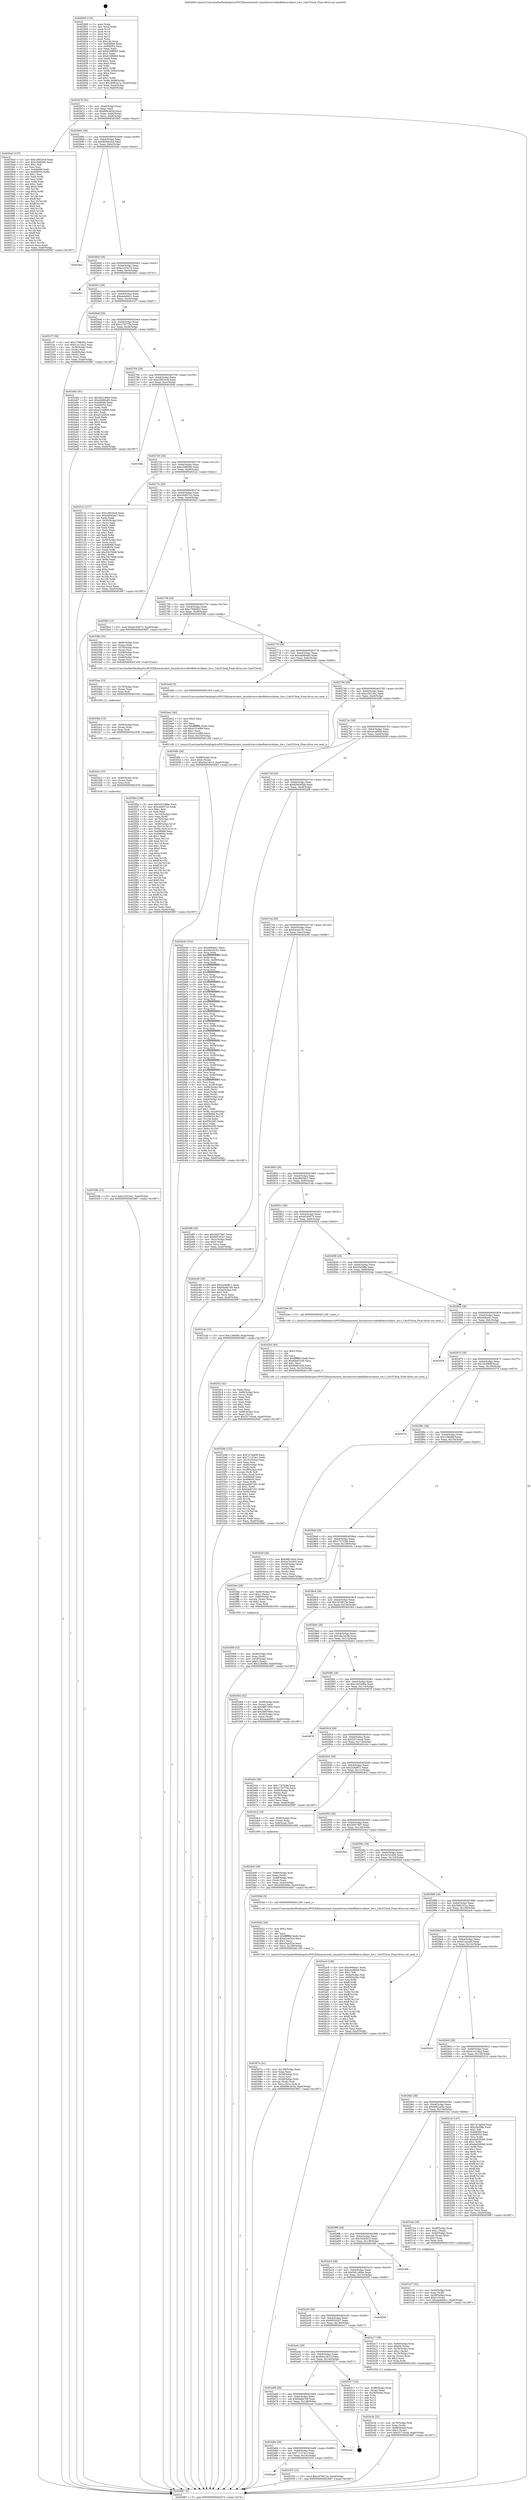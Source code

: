 digraph "0x402600" {
  label = "0x402600 (/mnt/c/Users/mathe/Desktop/tcc/POCII/binaries/extr_linuxdriversvideofbdevnvidianv_hw.c_CalcVClock_Final-ollvm.out::main(0))"
  labelloc = "t"
  node[shape=record]

  Entry [label="",width=0.3,height=0.3,shape=circle,fillcolor=black,style=filled]
  "0x402674" [label="{
     0x402674 [32]\l
     | [instrs]\l
     &nbsp;&nbsp;0x402674 \<+6\>: mov -0xa0(%rbp),%eax\l
     &nbsp;&nbsp;0x40267a \<+2\>: mov %eax,%ecx\l
     &nbsp;&nbsp;0x40267c \<+6\>: sub $0x896c403a,%ecx\l
     &nbsp;&nbsp;0x402682 \<+6\>: mov %eax,-0xb4(%rbp)\l
     &nbsp;&nbsp;0x402688 \<+6\>: mov %ecx,-0xb8(%rbp)\l
     &nbsp;&nbsp;0x40268e \<+6\>: je 00000000004030a3 \<main+0xaa3\>\l
  }"]
  "0x4030a3" [label="{
     0x4030a3 [137]\l
     | [instrs]\l
     &nbsp;&nbsp;0x4030a3 \<+5\>: mov $0xc28534c9,%eax\l
     &nbsp;&nbsp;0x4030a8 \<+5\>: mov $0xc2bf62b6,%ecx\l
     &nbsp;&nbsp;0x4030ad \<+2\>: mov $0x1,%dl\l
     &nbsp;&nbsp;0x4030af \<+2\>: xor %esi,%esi\l
     &nbsp;&nbsp;0x4030b1 \<+7\>: mov 0x406068,%edi\l
     &nbsp;&nbsp;0x4030b8 \<+8\>: mov 0x406054,%r8d\l
     &nbsp;&nbsp;0x4030c0 \<+3\>: sub $0x1,%esi\l
     &nbsp;&nbsp;0x4030c3 \<+3\>: mov %edi,%r9d\l
     &nbsp;&nbsp;0x4030c6 \<+3\>: add %esi,%r9d\l
     &nbsp;&nbsp;0x4030c9 \<+4\>: imul %r9d,%edi\l
     &nbsp;&nbsp;0x4030cd \<+3\>: and $0x1,%edi\l
     &nbsp;&nbsp;0x4030d0 \<+3\>: cmp $0x0,%edi\l
     &nbsp;&nbsp;0x4030d3 \<+4\>: sete %r10b\l
     &nbsp;&nbsp;0x4030d7 \<+4\>: cmp $0xa,%r8d\l
     &nbsp;&nbsp;0x4030db \<+4\>: setl %r11b\l
     &nbsp;&nbsp;0x4030df \<+3\>: mov %r10b,%bl\l
     &nbsp;&nbsp;0x4030e2 \<+3\>: xor $0xff,%bl\l
     &nbsp;&nbsp;0x4030e5 \<+3\>: mov %r11b,%r14b\l
     &nbsp;&nbsp;0x4030e8 \<+4\>: xor $0xff,%r14b\l
     &nbsp;&nbsp;0x4030ec \<+3\>: xor $0x0,%dl\l
     &nbsp;&nbsp;0x4030ef \<+3\>: mov %bl,%r15b\l
     &nbsp;&nbsp;0x4030f2 \<+4\>: and $0x0,%r15b\l
     &nbsp;&nbsp;0x4030f6 \<+3\>: and %dl,%r10b\l
     &nbsp;&nbsp;0x4030f9 \<+3\>: mov %r14b,%r12b\l
     &nbsp;&nbsp;0x4030fc \<+4\>: and $0x0,%r12b\l
     &nbsp;&nbsp;0x403100 \<+3\>: and %dl,%r11b\l
     &nbsp;&nbsp;0x403103 \<+3\>: or %r10b,%r15b\l
     &nbsp;&nbsp;0x403106 \<+3\>: or %r11b,%r12b\l
     &nbsp;&nbsp;0x403109 \<+3\>: xor %r12b,%r15b\l
     &nbsp;&nbsp;0x40310c \<+3\>: or %r14b,%bl\l
     &nbsp;&nbsp;0x40310f \<+3\>: xor $0xff,%bl\l
     &nbsp;&nbsp;0x403112 \<+3\>: or $0x0,%dl\l
     &nbsp;&nbsp;0x403115 \<+2\>: and %dl,%bl\l
     &nbsp;&nbsp;0x403117 \<+3\>: or %bl,%r15b\l
     &nbsp;&nbsp;0x40311a \<+4\>: test $0x1,%r15b\l
     &nbsp;&nbsp;0x40311e \<+3\>: cmovne %ecx,%eax\l
     &nbsp;&nbsp;0x403121 \<+6\>: mov %eax,-0xa0(%rbp)\l
     &nbsp;&nbsp;0x403127 \<+5\>: jmp 0000000000403687 \<main+0x1087\>\l
  }"]
  "0x402694" [label="{
     0x402694 [28]\l
     | [instrs]\l
     &nbsp;&nbsp;0x402694 \<+5\>: jmp 0000000000402699 \<main+0x99\>\l
     &nbsp;&nbsp;0x402699 \<+6\>: mov -0xb4(%rbp),%eax\l
     &nbsp;&nbsp;0x40269f \<+5\>: sub $0x8b00e444,%eax\l
     &nbsp;&nbsp;0x4026a4 \<+6\>: mov %eax,-0xbc(%rbp)\l
     &nbsp;&nbsp;0x4026aa \<+6\>: je 00000000004034ec \<main+0xeec\>\l
  }"]
  Exit [label="",width=0.3,height=0.3,shape=circle,fillcolor=black,style=filled,peripheries=2]
  "0x4034ec" [label="{
     0x4034ec\l
  }", style=dashed]
  "0x4026b0" [label="{
     0x4026b0 [28]\l
     | [instrs]\l
     &nbsp;&nbsp;0x4026b0 \<+5\>: jmp 00000000004026b5 \<main+0xb5\>\l
     &nbsp;&nbsp;0x4026b5 \<+6\>: mov -0xb4(%rbp),%eax\l
     &nbsp;&nbsp;0x4026bb \<+5\>: sub $0xa1e33e74,%eax\l
     &nbsp;&nbsp;0x4026c0 \<+6\>: mov %eax,-0xc0(%rbp)\l
     &nbsp;&nbsp;0x4026c6 \<+6\>: je 0000000000402d41 \<main+0x741\>\l
  }"]
  "0x4033db" [label="{
     0x4033db [15]\l
     | [instrs]\l
     &nbsp;&nbsp;0x4033db \<+10\>: movl $0xcc3014e2,-0xa0(%rbp)\l
     &nbsp;&nbsp;0x4033e5 \<+5\>: jmp 0000000000403687 \<main+0x1087\>\l
  }"]
  "0x402d41" [label="{
     0x402d41\l
  }", style=dashed]
  "0x4026cc" [label="{
     0x4026cc [28]\l
     | [instrs]\l
     &nbsp;&nbsp;0x4026cc \<+5\>: jmp 00000000004026d1 \<main+0xd1\>\l
     &nbsp;&nbsp;0x4026d1 \<+6\>: mov -0xb4(%rbp),%eax\l
     &nbsp;&nbsp;0x4026d7 \<+5\>: sub $0xaa4e6dc1,%eax\l
     &nbsp;&nbsp;0x4026dc \<+6\>: mov %eax,-0xc4(%rbp)\l
     &nbsp;&nbsp;0x4026e2 \<+6\>: je 00000000004031f7 \<main+0xbf7\>\l
  }"]
  "0x4033cc" [label="{
     0x4033cc [15]\l
     | [instrs]\l
     &nbsp;&nbsp;0x4033cc \<+4\>: mov -0x40(%rbp),%rax\l
     &nbsp;&nbsp;0x4033d0 \<+3\>: mov (%rax),%rax\l
     &nbsp;&nbsp;0x4033d3 \<+3\>: mov %rax,%rdi\l
     &nbsp;&nbsp;0x4033d6 \<+5\>: call 0000000000401030 \<free@plt\>\l
     | [calls]\l
     &nbsp;&nbsp;0x401030 \{1\} (unknown)\l
  }"]
  "0x4031f7" [label="{
     0x4031f7 [36]\l
     | [instrs]\l
     &nbsp;&nbsp;0x4031f7 \<+5\>: mov $0xc758b5b2,%eax\l
     &nbsp;&nbsp;0x4031fc \<+5\>: mov $0x41e124a2,%ecx\l
     &nbsp;&nbsp;0x403201 \<+4\>: mov -0x38(%rbp),%rdx\l
     &nbsp;&nbsp;0x403205 \<+2\>: mov (%rdx),%esi\l
     &nbsp;&nbsp;0x403207 \<+4\>: mov -0x48(%rbp),%rdx\l
     &nbsp;&nbsp;0x40320b \<+2\>: cmp (%rdx),%esi\l
     &nbsp;&nbsp;0x40320d \<+3\>: cmovl %ecx,%eax\l
     &nbsp;&nbsp;0x403210 \<+6\>: mov %eax,-0xa0(%rbp)\l
     &nbsp;&nbsp;0x403216 \<+5\>: jmp 0000000000403687 \<main+0x1087\>\l
  }"]
  "0x4026e8" [label="{
     0x4026e8 [28]\l
     | [instrs]\l
     &nbsp;&nbsp;0x4026e8 \<+5\>: jmp 00000000004026ed \<main+0xed\>\l
     &nbsp;&nbsp;0x4026ed \<+6\>: mov -0xb4(%rbp),%eax\l
     &nbsp;&nbsp;0x4026f3 \<+5\>: sub $0xc17b770e,%eax\l
     &nbsp;&nbsp;0x4026f8 \<+6\>: mov %eax,-0xc8(%rbp)\l
     &nbsp;&nbsp;0x4026fe \<+6\>: je 0000000000402e82 \<main+0x882\>\l
  }"]
  "0x4033bd" [label="{
     0x4033bd [15]\l
     | [instrs]\l
     &nbsp;&nbsp;0x4033bd \<+4\>: mov -0x58(%rbp),%rax\l
     &nbsp;&nbsp;0x4033c1 \<+3\>: mov (%rax),%rax\l
     &nbsp;&nbsp;0x4033c4 \<+3\>: mov %rax,%rdi\l
     &nbsp;&nbsp;0x4033c7 \<+5\>: call 0000000000401030 \<free@plt\>\l
     | [calls]\l
     &nbsp;&nbsp;0x401030 \{1\} (unknown)\l
  }"]
  "0x402e82" [label="{
     0x402e82 [91]\l
     | [instrs]\l
     &nbsp;&nbsp;0x402e82 \<+5\>: mov $0x5d21d6be,%eax\l
     &nbsp;&nbsp;0x402e87 \<+5\>: mov $0xcbb80a85,%ecx\l
     &nbsp;&nbsp;0x402e8c \<+7\>: mov 0x406068,%edx\l
     &nbsp;&nbsp;0x402e93 \<+7\>: mov 0x406054,%esi\l
     &nbsp;&nbsp;0x402e9a \<+2\>: mov %edx,%edi\l
     &nbsp;&nbsp;0x402e9c \<+6\>: add $0xa51e58c6,%edi\l
     &nbsp;&nbsp;0x402ea2 \<+3\>: sub $0x1,%edi\l
     &nbsp;&nbsp;0x402ea5 \<+6\>: sub $0xa51e58c6,%edi\l
     &nbsp;&nbsp;0x402eab \<+3\>: imul %edi,%edx\l
     &nbsp;&nbsp;0x402eae \<+3\>: and $0x1,%edx\l
     &nbsp;&nbsp;0x402eb1 \<+3\>: cmp $0x0,%edx\l
     &nbsp;&nbsp;0x402eb4 \<+4\>: sete %r8b\l
     &nbsp;&nbsp;0x402eb8 \<+3\>: cmp $0xa,%esi\l
     &nbsp;&nbsp;0x402ebb \<+4\>: setl %r9b\l
     &nbsp;&nbsp;0x402ebf \<+3\>: mov %r8b,%r10b\l
     &nbsp;&nbsp;0x402ec2 \<+3\>: and %r9b,%r10b\l
     &nbsp;&nbsp;0x402ec5 \<+3\>: xor %r9b,%r8b\l
     &nbsp;&nbsp;0x402ec8 \<+3\>: or %r8b,%r10b\l
     &nbsp;&nbsp;0x402ecb \<+4\>: test $0x1,%r10b\l
     &nbsp;&nbsp;0x402ecf \<+3\>: cmovne %ecx,%eax\l
     &nbsp;&nbsp;0x402ed2 \<+6\>: mov %eax,-0xa0(%rbp)\l
     &nbsp;&nbsp;0x402ed8 \<+5\>: jmp 0000000000403687 \<main+0x1087\>\l
  }"]
  "0x402704" [label="{
     0x402704 [28]\l
     | [instrs]\l
     &nbsp;&nbsp;0x402704 \<+5\>: jmp 0000000000402709 \<main+0x109\>\l
     &nbsp;&nbsp;0x402709 \<+6\>: mov -0xb4(%rbp),%eax\l
     &nbsp;&nbsp;0x40270f \<+5\>: sub $0xc28534c9,%eax\l
     &nbsp;&nbsp;0x402714 \<+6\>: mov %eax,-0xcc(%rbp)\l
     &nbsp;&nbsp;0x40271a \<+6\>: je 00000000004035eb \<main+0xfeb\>\l
  }"]
  "0x4033ae" [label="{
     0x4033ae [15]\l
     | [instrs]\l
     &nbsp;&nbsp;0x4033ae \<+4\>: mov -0x70(%rbp),%rax\l
     &nbsp;&nbsp;0x4033b2 \<+3\>: mov (%rax),%rax\l
     &nbsp;&nbsp;0x4033b5 \<+3\>: mov %rax,%rdi\l
     &nbsp;&nbsp;0x4033b8 \<+5\>: call 0000000000401030 \<free@plt\>\l
     | [calls]\l
     &nbsp;&nbsp;0x401030 \{1\} (unknown)\l
  }"]
  "0x4035eb" [label="{
     0x4035eb\l
  }", style=dashed]
  "0x402720" [label="{
     0x402720 [28]\l
     | [instrs]\l
     &nbsp;&nbsp;0x402720 \<+5\>: jmp 0000000000402725 \<main+0x125\>\l
     &nbsp;&nbsp;0x402725 \<+6\>: mov -0xb4(%rbp),%eax\l
     &nbsp;&nbsp;0x40272b \<+5\>: sub $0xc2bf62b6,%eax\l
     &nbsp;&nbsp;0x402730 \<+6\>: mov %eax,-0xd0(%rbp)\l
     &nbsp;&nbsp;0x402736 \<+6\>: je 000000000040312c \<main+0xb2c\>\l
  }"]
  "0x402aa0" [label="{
     0x402aa0\l
  }", style=dashed]
  "0x40312c" [label="{
     0x40312c [127]\l
     | [instrs]\l
     &nbsp;&nbsp;0x40312c \<+5\>: mov $0xc28534c9,%eax\l
     &nbsp;&nbsp;0x403131 \<+5\>: mov $0xed943de7,%ecx\l
     &nbsp;&nbsp;0x403136 \<+2\>: xor %edx,%edx\l
     &nbsp;&nbsp;0x403138 \<+4\>: mov -0x50(%rbp),%rsi\l
     &nbsp;&nbsp;0x40313c \<+2\>: mov (%rsi),%edi\l
     &nbsp;&nbsp;0x40313e \<+3\>: mov %edx,%r8d\l
     &nbsp;&nbsp;0x403141 \<+3\>: sub %edi,%r8d\l
     &nbsp;&nbsp;0x403144 \<+2\>: mov %edx,%edi\l
     &nbsp;&nbsp;0x403146 \<+3\>: sub $0x1,%edi\l
     &nbsp;&nbsp;0x403149 \<+3\>: add %edi,%r8d\l
     &nbsp;&nbsp;0x40314c \<+3\>: sub %r8d,%edx\l
     &nbsp;&nbsp;0x40314f \<+4\>: mov -0x50(%rbp),%rsi\l
     &nbsp;&nbsp;0x403153 \<+2\>: mov %edx,(%rsi)\l
     &nbsp;&nbsp;0x403155 \<+7\>: mov 0x406068,%edx\l
     &nbsp;&nbsp;0x40315c \<+7\>: mov 0x406054,%edi\l
     &nbsp;&nbsp;0x403163 \<+3\>: mov %edx,%r8d\l
     &nbsp;&nbsp;0x403166 \<+7\>: add $0x33b70fd8,%r8d\l
     &nbsp;&nbsp;0x40316d \<+4\>: sub $0x1,%r8d\l
     &nbsp;&nbsp;0x403171 \<+7\>: sub $0x33b70fd8,%r8d\l
     &nbsp;&nbsp;0x403178 \<+4\>: imul %r8d,%edx\l
     &nbsp;&nbsp;0x40317c \<+3\>: and $0x1,%edx\l
     &nbsp;&nbsp;0x40317f \<+3\>: cmp $0x0,%edx\l
     &nbsp;&nbsp;0x403182 \<+4\>: sete %r9b\l
     &nbsp;&nbsp;0x403186 \<+3\>: cmp $0xa,%edi\l
     &nbsp;&nbsp;0x403189 \<+4\>: setl %r10b\l
     &nbsp;&nbsp;0x40318d \<+3\>: mov %r9b,%r11b\l
     &nbsp;&nbsp;0x403190 \<+3\>: and %r10b,%r11b\l
     &nbsp;&nbsp;0x403193 \<+3\>: xor %r10b,%r9b\l
     &nbsp;&nbsp;0x403196 \<+3\>: or %r9b,%r11b\l
     &nbsp;&nbsp;0x403199 \<+4\>: test $0x1,%r11b\l
     &nbsp;&nbsp;0x40319d \<+3\>: cmovne %ecx,%eax\l
     &nbsp;&nbsp;0x4031a0 \<+6\>: mov %eax,-0xa0(%rbp)\l
     &nbsp;&nbsp;0x4031a6 \<+5\>: jmp 0000000000403687 \<main+0x1087\>\l
  }"]
  "0x40273c" [label="{
     0x40273c [28]\l
     | [instrs]\l
     &nbsp;&nbsp;0x40273c \<+5\>: jmp 0000000000402741 \<main+0x141\>\l
     &nbsp;&nbsp;0x402741 \<+6\>: mov -0xb4(%rbp),%eax\l
     &nbsp;&nbsp;0x402747 \<+5\>: sub $0xc4e957e3,%eax\l
     &nbsp;&nbsp;0x40274c \<+6\>: mov %eax,-0xd4(%rbp)\l
     &nbsp;&nbsp;0x402752 \<+6\>: je 0000000000402fb3 \<main+0x9b3\>\l
  }"]
  "0x403355" [label="{
     0x403355 [15]\l
     | [instrs]\l
     &nbsp;&nbsp;0x403355 \<+10\>: movl $0x1876013a,-0xa0(%rbp)\l
     &nbsp;&nbsp;0x40335f \<+5\>: jmp 0000000000403687 \<main+0x1087\>\l
  }"]
  "0x402fb3" [label="{
     0x402fb3 [15]\l
     | [instrs]\l
     &nbsp;&nbsp;0x402fb3 \<+10\>: movl $0xef184073,-0xa0(%rbp)\l
     &nbsp;&nbsp;0x402fbd \<+5\>: jmp 0000000000403687 \<main+0x1087\>\l
  }"]
  "0x402758" [label="{
     0x402758 [28]\l
     | [instrs]\l
     &nbsp;&nbsp;0x402758 \<+5\>: jmp 000000000040275d \<main+0x15d\>\l
     &nbsp;&nbsp;0x40275d \<+6\>: mov -0xb4(%rbp),%eax\l
     &nbsp;&nbsp;0x402763 \<+5\>: sub $0xc758b5b2,%eax\l
     &nbsp;&nbsp;0x402768 \<+6\>: mov %eax,-0xd8(%rbp)\l
     &nbsp;&nbsp;0x40276e \<+6\>: je 000000000040338e \<main+0xd8e\>\l
  }"]
  "0x402a84" [label="{
     0x402a84 [28]\l
     | [instrs]\l
     &nbsp;&nbsp;0x402a84 \<+5\>: jmp 0000000000402a89 \<main+0x489\>\l
     &nbsp;&nbsp;0x402a89 \<+6\>: mov -0xb4(%rbp),%eax\l
     &nbsp;&nbsp;0x402a8f \<+5\>: sub $0x711374cc,%eax\l
     &nbsp;&nbsp;0x402a94 \<+6\>: mov %eax,-0x14c(%rbp)\l
     &nbsp;&nbsp;0x402a9a \<+6\>: je 0000000000403355 \<main+0xd55\>\l
  }"]
  "0x40338e" [label="{
     0x40338e [32]\l
     | [instrs]\l
     &nbsp;&nbsp;0x40338e \<+4\>: mov -0x80(%rbp),%rax\l
     &nbsp;&nbsp;0x403392 \<+2\>: mov (%rax),%edi\l
     &nbsp;&nbsp;0x403394 \<+4\>: mov -0x70(%rbp),%rax\l
     &nbsp;&nbsp;0x403398 \<+3\>: mov (%rax),%rsi\l
     &nbsp;&nbsp;0x40339b \<+4\>: mov -0x58(%rbp),%rax\l
     &nbsp;&nbsp;0x40339f \<+3\>: mov (%rax),%rdx\l
     &nbsp;&nbsp;0x4033a2 \<+4\>: mov -0x40(%rbp),%rax\l
     &nbsp;&nbsp;0x4033a6 \<+3\>: mov (%rax),%rcx\l
     &nbsp;&nbsp;0x4033a9 \<+5\>: call 0000000000401430 \<CalcVClock\>\l
     | [calls]\l
     &nbsp;&nbsp;0x401430 \{1\} (/mnt/c/Users/mathe/Desktop/tcc/POCII/binaries/extr_linuxdriversvideofbdevnvidianv_hw.c_CalcVClock_Final-ollvm.out::CalcVClock)\l
  }"]
  "0x402774" [label="{
     0x402774 [28]\l
     | [instrs]\l
     &nbsp;&nbsp;0x402774 \<+5\>: jmp 0000000000402779 \<main+0x179\>\l
     &nbsp;&nbsp;0x402779 \<+6\>: mov -0xb4(%rbp),%eax\l
     &nbsp;&nbsp;0x40277f \<+5\>: sub $0xcbb80a85,%eax\l
     &nbsp;&nbsp;0x402784 \<+6\>: mov %eax,-0xdc(%rbp)\l
     &nbsp;&nbsp;0x40278a \<+6\>: je 0000000000402edd \<main+0x8dd\>\l
  }"]
  "0x402cae" [label="{
     0x402cae\l
  }", style=dashed]
  "0x402edd" [label="{
     0x402edd [5]\l
     | [instrs]\l
     &nbsp;&nbsp;0x402edd \<+5\>: call 0000000000401160 \<next_i\>\l
     | [calls]\l
     &nbsp;&nbsp;0x401160 \{1\} (/mnt/c/Users/mathe/Desktop/tcc/POCII/binaries/extr_linuxdriversvideofbdevnvidianv_hw.c_CalcVClock_Final-ollvm.out::next_i)\l
  }"]
  "0x402790" [label="{
     0x402790 [28]\l
     | [instrs]\l
     &nbsp;&nbsp;0x402790 \<+5\>: jmp 0000000000402795 \<main+0x195\>\l
     &nbsp;&nbsp;0x402795 \<+6\>: mov -0xb4(%rbp),%eax\l
     &nbsp;&nbsp;0x40279b \<+5\>: sub $0xcc3014e2,%eax\l
     &nbsp;&nbsp;0x4027a0 \<+6\>: mov %eax,-0xe0(%rbp)\l
     &nbsp;&nbsp;0x4027a6 \<+6\>: je 00000000004034fb \<main+0xefb\>\l
  }"]
  "0x402a68" [label="{
     0x402a68 [28]\l
     | [instrs]\l
     &nbsp;&nbsp;0x402a68 \<+5\>: jmp 0000000000402a6d \<main+0x46d\>\l
     &nbsp;&nbsp;0x402a6d \<+6\>: mov -0xb4(%rbp),%eax\l
     &nbsp;&nbsp;0x402a73 \<+5\>: sub $0x64a8a7e9,%eax\l
     &nbsp;&nbsp;0x402a78 \<+6\>: mov %eax,-0x148(%rbp)\l
     &nbsp;&nbsp;0x402a7e \<+6\>: je 0000000000402cae \<main+0x6ae\>\l
  }"]
  "0x4034fb" [label="{
     0x4034fb [28]\l
     | [instrs]\l
     &nbsp;&nbsp;0x4034fb \<+7\>: mov -0x98(%rbp),%rax\l
     &nbsp;&nbsp;0x403502 \<+6\>: movl $0x0,(%rax)\l
     &nbsp;&nbsp;0x403508 \<+10\>: movl $0x64a1ab13,-0xa0(%rbp)\l
     &nbsp;&nbsp;0x403512 \<+5\>: jmp 0000000000403687 \<main+0x1087\>\l
  }"]
  "0x4027ac" [label="{
     0x4027ac [28]\l
     | [instrs]\l
     &nbsp;&nbsp;0x4027ac \<+5\>: jmp 00000000004027b1 \<main+0x1b1\>\l
     &nbsp;&nbsp;0x4027b1 \<+6\>: mov -0xb4(%rbp),%eax\l
     &nbsp;&nbsp;0x4027b7 \<+5\>: sub $0xcecef50d,%eax\l
     &nbsp;&nbsp;0x4027bc \<+6\>: mov %eax,-0xe4(%rbp)\l
     &nbsp;&nbsp;0x4027c2 \<+6\>: je 0000000000402b30 \<main+0x530\>\l
  }"]
  "0x403517" [label="{
     0x403517 [24]\l
     | [instrs]\l
     &nbsp;&nbsp;0x403517 \<+7\>: mov -0x98(%rbp),%rax\l
     &nbsp;&nbsp;0x40351e \<+2\>: mov (%rax),%eax\l
     &nbsp;&nbsp;0x403520 \<+4\>: lea -0x28(%rbp),%rsp\l
     &nbsp;&nbsp;0x403524 \<+1\>: pop %rbx\l
     &nbsp;&nbsp;0x403525 \<+2\>: pop %r12\l
     &nbsp;&nbsp;0x403527 \<+2\>: pop %r13\l
     &nbsp;&nbsp;0x403529 \<+2\>: pop %r14\l
     &nbsp;&nbsp;0x40352b \<+2\>: pop %r15\l
     &nbsp;&nbsp;0x40352d \<+1\>: pop %rbp\l
     &nbsp;&nbsp;0x40352e \<+1\>: ret\l
  }"]
  "0x402b30" [label="{
     0x402b30 [352]\l
     | [instrs]\l
     &nbsp;&nbsp;0x402b30 \<+5\>: mov $0xe94be41,%eax\l
     &nbsp;&nbsp;0x402b35 \<+5\>: mov $0xd4ce0181,%ecx\l
     &nbsp;&nbsp;0x402b3a \<+3\>: mov %rsp,%rdx\l
     &nbsp;&nbsp;0x402b3d \<+4\>: add $0xfffffffffffffff0,%rdx\l
     &nbsp;&nbsp;0x402b41 \<+3\>: mov %rdx,%rsp\l
     &nbsp;&nbsp;0x402b44 \<+7\>: mov %rdx,-0x98(%rbp)\l
     &nbsp;&nbsp;0x402b4b \<+3\>: mov %rsp,%rdx\l
     &nbsp;&nbsp;0x402b4e \<+4\>: add $0xfffffffffffffff0,%rdx\l
     &nbsp;&nbsp;0x402b52 \<+3\>: mov %rdx,%rsp\l
     &nbsp;&nbsp;0x402b55 \<+3\>: mov %rsp,%rsi\l
     &nbsp;&nbsp;0x402b58 \<+4\>: add $0xfffffffffffffff0,%rsi\l
     &nbsp;&nbsp;0x402b5c \<+3\>: mov %rsi,%rsp\l
     &nbsp;&nbsp;0x402b5f \<+7\>: mov %rsi,-0x90(%rbp)\l
     &nbsp;&nbsp;0x402b66 \<+3\>: mov %rsp,%rsi\l
     &nbsp;&nbsp;0x402b69 \<+4\>: add $0xfffffffffffffff0,%rsi\l
     &nbsp;&nbsp;0x402b6d \<+3\>: mov %rsi,%rsp\l
     &nbsp;&nbsp;0x402b70 \<+7\>: mov %rsi,-0x88(%rbp)\l
     &nbsp;&nbsp;0x402b77 \<+3\>: mov %rsp,%rsi\l
     &nbsp;&nbsp;0x402b7a \<+4\>: add $0xfffffffffffffff0,%rsi\l
     &nbsp;&nbsp;0x402b7e \<+3\>: mov %rsi,%rsp\l
     &nbsp;&nbsp;0x402b81 \<+4\>: mov %rsi,-0x80(%rbp)\l
     &nbsp;&nbsp;0x402b85 \<+3\>: mov %rsp,%rsi\l
     &nbsp;&nbsp;0x402b88 \<+4\>: add $0xfffffffffffffff0,%rsi\l
     &nbsp;&nbsp;0x402b8c \<+3\>: mov %rsi,%rsp\l
     &nbsp;&nbsp;0x402b8f \<+4\>: mov %rsi,-0x78(%rbp)\l
     &nbsp;&nbsp;0x402b93 \<+3\>: mov %rsp,%rsi\l
     &nbsp;&nbsp;0x402b96 \<+4\>: add $0xfffffffffffffff0,%rsi\l
     &nbsp;&nbsp;0x402b9a \<+3\>: mov %rsi,%rsp\l
     &nbsp;&nbsp;0x402b9d \<+4\>: mov %rsi,-0x70(%rbp)\l
     &nbsp;&nbsp;0x402ba1 \<+3\>: mov %rsp,%rsi\l
     &nbsp;&nbsp;0x402ba4 \<+4\>: add $0xfffffffffffffff0,%rsi\l
     &nbsp;&nbsp;0x402ba8 \<+3\>: mov %rsi,%rsp\l
     &nbsp;&nbsp;0x402bab \<+4\>: mov %rsi,-0x68(%rbp)\l
     &nbsp;&nbsp;0x402baf \<+3\>: mov %rsp,%rsi\l
     &nbsp;&nbsp;0x402bb2 \<+4\>: add $0xfffffffffffffff0,%rsi\l
     &nbsp;&nbsp;0x402bb6 \<+3\>: mov %rsi,%rsp\l
     &nbsp;&nbsp;0x402bb9 \<+4\>: mov %rsi,-0x60(%rbp)\l
     &nbsp;&nbsp;0x402bbd \<+3\>: mov %rsp,%rsi\l
     &nbsp;&nbsp;0x402bc0 \<+4\>: add $0xfffffffffffffff0,%rsi\l
     &nbsp;&nbsp;0x402bc4 \<+3\>: mov %rsi,%rsp\l
     &nbsp;&nbsp;0x402bc7 \<+4\>: mov %rsi,-0x58(%rbp)\l
     &nbsp;&nbsp;0x402bcb \<+3\>: mov %rsp,%rsi\l
     &nbsp;&nbsp;0x402bce \<+4\>: add $0xfffffffffffffff0,%rsi\l
     &nbsp;&nbsp;0x402bd2 \<+3\>: mov %rsi,%rsp\l
     &nbsp;&nbsp;0x402bd5 \<+4\>: mov %rsi,-0x50(%rbp)\l
     &nbsp;&nbsp;0x402bd9 \<+3\>: mov %rsp,%rsi\l
     &nbsp;&nbsp;0x402bdc \<+4\>: add $0xfffffffffffffff0,%rsi\l
     &nbsp;&nbsp;0x402be0 \<+3\>: mov %rsi,%rsp\l
     &nbsp;&nbsp;0x402be3 \<+4\>: mov %rsi,-0x48(%rbp)\l
     &nbsp;&nbsp;0x402be7 \<+3\>: mov %rsp,%rsi\l
     &nbsp;&nbsp;0x402bea \<+4\>: add $0xfffffffffffffff0,%rsi\l
     &nbsp;&nbsp;0x402bee \<+3\>: mov %rsi,%rsp\l
     &nbsp;&nbsp;0x402bf1 \<+4\>: mov %rsi,-0x40(%rbp)\l
     &nbsp;&nbsp;0x402bf5 \<+3\>: mov %rsp,%rsi\l
     &nbsp;&nbsp;0x402bf8 \<+4\>: add $0xfffffffffffffff0,%rsi\l
     &nbsp;&nbsp;0x402bfc \<+3\>: mov %rsi,%rsp\l
     &nbsp;&nbsp;0x402bff \<+4\>: mov %rsi,-0x38(%rbp)\l
     &nbsp;&nbsp;0x402c03 \<+7\>: mov -0x98(%rbp),%rsi\l
     &nbsp;&nbsp;0x402c0a \<+6\>: movl $0x0,(%rsi)\l
     &nbsp;&nbsp;0x402c10 \<+6\>: mov -0xa4(%rbp),%edi\l
     &nbsp;&nbsp;0x402c16 \<+2\>: mov %edi,(%rdx)\l
     &nbsp;&nbsp;0x402c18 \<+7\>: mov -0x90(%rbp),%rsi\l
     &nbsp;&nbsp;0x402c1f \<+7\>: mov -0xb0(%rbp),%r8\l
     &nbsp;&nbsp;0x402c26 \<+3\>: mov %r8,(%rsi)\l
     &nbsp;&nbsp;0x402c29 \<+3\>: cmpl $0x2,(%rdx)\l
     &nbsp;&nbsp;0x402c2c \<+4\>: setne %r9b\l
     &nbsp;&nbsp;0x402c30 \<+4\>: and $0x1,%r9b\l
     &nbsp;&nbsp;0x402c34 \<+4\>: mov %r9b,-0x2d(%rbp)\l
     &nbsp;&nbsp;0x402c38 \<+8\>: mov 0x406068,%r10d\l
     &nbsp;&nbsp;0x402c40 \<+8\>: mov 0x406054,%r11d\l
     &nbsp;&nbsp;0x402c48 \<+3\>: mov %r10d,%ebx\l
     &nbsp;&nbsp;0x402c4b \<+6\>: add $0xf5fc20f2,%ebx\l
     &nbsp;&nbsp;0x402c51 \<+3\>: sub $0x1,%ebx\l
     &nbsp;&nbsp;0x402c54 \<+6\>: sub $0xf5fc20f2,%ebx\l
     &nbsp;&nbsp;0x402c5a \<+4\>: imul %ebx,%r10d\l
     &nbsp;&nbsp;0x402c5e \<+4\>: and $0x1,%r10d\l
     &nbsp;&nbsp;0x402c62 \<+4\>: cmp $0x0,%r10d\l
     &nbsp;&nbsp;0x402c66 \<+4\>: sete %r9b\l
     &nbsp;&nbsp;0x402c6a \<+4\>: cmp $0xa,%r11d\l
     &nbsp;&nbsp;0x402c6e \<+4\>: setl %r14b\l
     &nbsp;&nbsp;0x402c72 \<+3\>: mov %r9b,%r15b\l
     &nbsp;&nbsp;0x402c75 \<+3\>: and %r14b,%r15b\l
     &nbsp;&nbsp;0x402c78 \<+3\>: xor %r14b,%r9b\l
     &nbsp;&nbsp;0x402c7b \<+3\>: or %r9b,%r15b\l
     &nbsp;&nbsp;0x402c7e \<+4\>: test $0x1,%r15b\l
     &nbsp;&nbsp;0x402c82 \<+3\>: cmovne %ecx,%eax\l
     &nbsp;&nbsp;0x402c85 \<+6\>: mov %eax,-0xa0(%rbp)\l
     &nbsp;&nbsp;0x402c8b \<+5\>: jmp 0000000000403687 \<main+0x1087\>\l
  }"]
  "0x4027c8" [label="{
     0x4027c8 [28]\l
     | [instrs]\l
     &nbsp;&nbsp;0x4027c8 \<+5\>: jmp 00000000004027cd \<main+0x1cd\>\l
     &nbsp;&nbsp;0x4027cd \<+6\>: mov -0xb4(%rbp),%eax\l
     &nbsp;&nbsp;0x4027d3 \<+5\>: sub $0xd26040bb,%eax\l
     &nbsp;&nbsp;0x4027d8 \<+6\>: mov %eax,-0xe8(%rbp)\l
     &nbsp;&nbsp;0x4027de \<+6\>: je 0000000000402df9 \<main+0x7f9\>\l
  }"]
  "0x4032db" [label="{
     0x4032db [122]\l
     | [instrs]\l
     &nbsp;&nbsp;0x4032db \<+5\>: mov $0x7a7de83f,%ecx\l
     &nbsp;&nbsp;0x4032e0 \<+5\>: mov $0x711374cc,%edx\l
     &nbsp;&nbsp;0x4032e5 \<+6\>: mov -0x15c(%rbp),%esi\l
     &nbsp;&nbsp;0x4032eb \<+3\>: imul %eax,%esi\l
     &nbsp;&nbsp;0x4032ee \<+4\>: mov -0x40(%rbp),%rdi\l
     &nbsp;&nbsp;0x4032f2 \<+3\>: mov (%rdi),%rdi\l
     &nbsp;&nbsp;0x4032f5 \<+4\>: mov -0x38(%rbp),%r8\l
     &nbsp;&nbsp;0x4032f9 \<+3\>: movslq (%r8),%r8\l
     &nbsp;&nbsp;0x4032fc \<+4\>: mov %esi,(%rdi,%r8,4)\l
     &nbsp;&nbsp;0x403300 \<+7\>: mov 0x406068,%eax\l
     &nbsp;&nbsp;0x403307 \<+7\>: mov 0x406054,%esi\l
     &nbsp;&nbsp;0x40330e \<+3\>: mov %eax,%r9d\l
     &nbsp;&nbsp;0x403311 \<+7\>: add $0xe4d07c61,%r9d\l
     &nbsp;&nbsp;0x403318 \<+4\>: sub $0x1,%r9d\l
     &nbsp;&nbsp;0x40331c \<+7\>: sub $0xe4d07c61,%r9d\l
     &nbsp;&nbsp;0x403323 \<+4\>: imul %r9d,%eax\l
     &nbsp;&nbsp;0x403327 \<+3\>: and $0x1,%eax\l
     &nbsp;&nbsp;0x40332a \<+3\>: cmp $0x0,%eax\l
     &nbsp;&nbsp;0x40332d \<+4\>: sete %r10b\l
     &nbsp;&nbsp;0x403331 \<+3\>: cmp $0xa,%esi\l
     &nbsp;&nbsp;0x403334 \<+4\>: setl %r11b\l
     &nbsp;&nbsp;0x403338 \<+3\>: mov %r10b,%bl\l
     &nbsp;&nbsp;0x40333b \<+3\>: and %r11b,%bl\l
     &nbsp;&nbsp;0x40333e \<+3\>: xor %r11b,%r10b\l
     &nbsp;&nbsp;0x403341 \<+3\>: or %r10b,%bl\l
     &nbsp;&nbsp;0x403344 \<+3\>: test $0x1,%bl\l
     &nbsp;&nbsp;0x403347 \<+3\>: cmovne %edx,%ecx\l
     &nbsp;&nbsp;0x40334a \<+6\>: mov %ecx,-0xa0(%rbp)\l
     &nbsp;&nbsp;0x403350 \<+5\>: jmp 0000000000403687 \<main+0x1087\>\l
  }"]
  "0x402df9" [label="{
     0x402df9 [30]\l
     | [instrs]\l
     &nbsp;&nbsp;0x402df9 \<+5\>: mov $0x2bf279d7,%eax\l
     &nbsp;&nbsp;0x402dfe \<+5\>: mov $0x60f162b7,%ecx\l
     &nbsp;&nbsp;0x402e03 \<+3\>: mov -0x2c(%rbp),%edx\l
     &nbsp;&nbsp;0x402e06 \<+3\>: cmp $0x0,%edx\l
     &nbsp;&nbsp;0x402e09 \<+3\>: cmove %ecx,%eax\l
     &nbsp;&nbsp;0x402e0c \<+6\>: mov %eax,-0xa0(%rbp)\l
     &nbsp;&nbsp;0x402e12 \<+5\>: jmp 0000000000403687 \<main+0x1087\>\l
  }"]
  "0x4027e4" [label="{
     0x4027e4 [28]\l
     | [instrs]\l
     &nbsp;&nbsp;0x4027e4 \<+5\>: jmp 00000000004027e9 \<main+0x1e9\>\l
     &nbsp;&nbsp;0x4027e9 \<+6\>: mov -0xb4(%rbp),%eax\l
     &nbsp;&nbsp;0x4027ef \<+5\>: sub $0xd4ce0181,%eax\l
     &nbsp;&nbsp;0x4027f4 \<+6\>: mov %eax,-0xec(%rbp)\l
     &nbsp;&nbsp;0x4027fa \<+6\>: je 0000000000402c90 \<main+0x690\>\l
  }"]
  "0x4032b3" [label="{
     0x4032b3 [40]\l
     | [instrs]\l
     &nbsp;&nbsp;0x4032b3 \<+5\>: mov $0x2,%ecx\l
     &nbsp;&nbsp;0x4032b8 \<+1\>: cltd\l
     &nbsp;&nbsp;0x4032b9 \<+2\>: idiv %ecx\l
     &nbsp;&nbsp;0x4032bb \<+6\>: imul $0xfffffffe,%edx,%ecx\l
     &nbsp;&nbsp;0x4032c1 \<+6\>: sub $0x80e61e26,%ecx\l
     &nbsp;&nbsp;0x4032c7 \<+3\>: add $0x1,%ecx\l
     &nbsp;&nbsp;0x4032ca \<+6\>: add $0x80e61e26,%ecx\l
     &nbsp;&nbsp;0x4032d0 \<+6\>: mov %ecx,-0x15c(%rbp)\l
     &nbsp;&nbsp;0x4032d6 \<+5\>: call 0000000000401160 \<next_i\>\l
     | [calls]\l
     &nbsp;&nbsp;0x401160 \{1\} (/mnt/c/Users/mathe/Desktop/tcc/POCII/binaries/extr_linuxdriversvideofbdevnvidianv_hw.c_CalcVClock_Final-ollvm.out::next_i)\l
  }"]
  "0x402c90" [label="{
     0x402c90 [30]\l
     | [instrs]\l
     &nbsp;&nbsp;0x402c90 \<+5\>: mov $0x2a3b8f11,%eax\l
     &nbsp;&nbsp;0x402c95 \<+5\>: mov $0x64a8a7e9,%ecx\l
     &nbsp;&nbsp;0x402c9a \<+3\>: mov -0x2d(%rbp),%dl\l
     &nbsp;&nbsp;0x402c9d \<+3\>: test $0x1,%dl\l
     &nbsp;&nbsp;0x402ca0 \<+3\>: cmovne %ecx,%eax\l
     &nbsp;&nbsp;0x402ca3 \<+6\>: mov %eax,-0xa0(%rbp)\l
     &nbsp;&nbsp;0x402ca9 \<+5\>: jmp 0000000000403687 \<main+0x1087\>\l
  }"]
  "0x402800" [label="{
     0x402800 [28]\l
     | [instrs]\l
     &nbsp;&nbsp;0x402800 \<+5\>: jmp 0000000000402805 \<main+0x205\>\l
     &nbsp;&nbsp;0x402805 \<+6\>: mov -0xb4(%rbp),%eax\l
     &nbsp;&nbsp;0x40280b \<+5\>: sub $0xed943de7,%eax\l
     &nbsp;&nbsp;0x402810 \<+6\>: mov %eax,-0xf0(%rbp)\l
     &nbsp;&nbsp;0x402816 \<+6\>: je 00000000004031ab \<main+0xbab\>\l
  }"]
  "0x4031d7" [label="{
     0x4031d7 [32]\l
     | [instrs]\l
     &nbsp;&nbsp;0x4031d7 \<+4\>: mov -0x40(%rbp),%rdi\l
     &nbsp;&nbsp;0x4031db \<+3\>: mov %rax,(%rdi)\l
     &nbsp;&nbsp;0x4031de \<+4\>: mov -0x38(%rbp),%rax\l
     &nbsp;&nbsp;0x4031e2 \<+6\>: movl $0x0,(%rax)\l
     &nbsp;&nbsp;0x4031e8 \<+10\>: movl $0xaa4e6dc1,-0xa0(%rbp)\l
     &nbsp;&nbsp;0x4031f2 \<+5\>: jmp 0000000000403687 \<main+0x1087\>\l
  }"]
  "0x4031ab" [label="{
     0x4031ab [15]\l
     | [instrs]\l
     &nbsp;&nbsp;0x4031ab \<+10\>: movl $0x12feefbf,-0xa0(%rbp)\l
     &nbsp;&nbsp;0x4031b5 \<+5\>: jmp 0000000000403687 \<main+0x1087\>\l
  }"]
  "0x40281c" [label="{
     0x40281c [28]\l
     | [instrs]\l
     &nbsp;&nbsp;0x40281c \<+5\>: jmp 0000000000402821 \<main+0x221\>\l
     &nbsp;&nbsp;0x402821 \<+6\>: mov -0xb4(%rbp),%eax\l
     &nbsp;&nbsp;0x402827 \<+5\>: sub $0xef184073,%eax\l
     &nbsp;&nbsp;0x40282c \<+6\>: mov %eax,-0xf4(%rbp)\l
     &nbsp;&nbsp;0x402832 \<+6\>: je 0000000000402fc2 \<main+0x9c2\>\l
  }"]
  "0x40307a" [label="{
     0x40307a [41]\l
     | [instrs]\l
     &nbsp;&nbsp;0x40307a \<+6\>: mov -0x158(%rbp),%ecx\l
     &nbsp;&nbsp;0x403080 \<+3\>: imul %eax,%ecx\l
     &nbsp;&nbsp;0x403083 \<+4\>: mov -0x58(%rbp),%rsi\l
     &nbsp;&nbsp;0x403087 \<+3\>: mov (%rsi),%rsi\l
     &nbsp;&nbsp;0x40308a \<+4\>: mov -0x50(%rbp),%rdi\l
     &nbsp;&nbsp;0x40308e \<+3\>: movslq (%rdi),%rdi\l
     &nbsp;&nbsp;0x403091 \<+3\>: mov %ecx,(%rsi,%rdi,4)\l
     &nbsp;&nbsp;0x403094 \<+10\>: movl $0x896c403a,-0xa0(%rbp)\l
     &nbsp;&nbsp;0x40309e \<+5\>: jmp 0000000000403687 \<main+0x1087\>\l
  }"]
  "0x402fc2" [label="{
     0x402fc2 [42]\l
     | [instrs]\l
     &nbsp;&nbsp;0x402fc2 \<+2\>: xor %eax,%eax\l
     &nbsp;&nbsp;0x402fc4 \<+4\>: mov -0x68(%rbp),%rcx\l
     &nbsp;&nbsp;0x402fc8 \<+2\>: mov (%rcx),%edx\l
     &nbsp;&nbsp;0x402fca \<+2\>: mov %eax,%esi\l
     &nbsp;&nbsp;0x402fcc \<+2\>: sub %edx,%esi\l
     &nbsp;&nbsp;0x402fce \<+2\>: mov %eax,%edx\l
     &nbsp;&nbsp;0x402fd0 \<+3\>: sub $0x1,%edx\l
     &nbsp;&nbsp;0x402fd3 \<+2\>: add %edx,%esi\l
     &nbsp;&nbsp;0x402fd5 \<+2\>: sub %esi,%eax\l
     &nbsp;&nbsp;0x402fd7 \<+4\>: mov -0x68(%rbp),%rcx\l
     &nbsp;&nbsp;0x402fdb \<+2\>: mov %eax,(%rcx)\l
     &nbsp;&nbsp;0x402fdd \<+10\>: movl $0x25716ced,-0xa0(%rbp)\l
     &nbsp;&nbsp;0x402fe7 \<+5\>: jmp 0000000000403687 \<main+0x1087\>\l
  }"]
  "0x402838" [label="{
     0x402838 [28]\l
     | [instrs]\l
     &nbsp;&nbsp;0x402838 \<+5\>: jmp 000000000040283d \<main+0x23d\>\l
     &nbsp;&nbsp;0x40283d \<+6\>: mov -0xb4(%rbp),%eax\l
     &nbsp;&nbsp;0x402843 \<+5\>: sub $0x20a5f8b,%eax\l
     &nbsp;&nbsp;0x402848 \<+6\>: mov %eax,-0xf8(%rbp)\l
     &nbsp;&nbsp;0x40284e \<+6\>: je 00000000004032ae \<main+0xcae\>\l
  }"]
  "0x403052" [label="{
     0x403052 [40]\l
     | [instrs]\l
     &nbsp;&nbsp;0x403052 \<+5\>: mov $0x2,%ecx\l
     &nbsp;&nbsp;0x403057 \<+1\>: cltd\l
     &nbsp;&nbsp;0x403058 \<+2\>: idiv %ecx\l
     &nbsp;&nbsp;0x40305a \<+6\>: imul $0xfffffffe,%edx,%ecx\l
     &nbsp;&nbsp;0x403060 \<+6\>: add $0xa3cac52e,%ecx\l
     &nbsp;&nbsp;0x403066 \<+3\>: add $0x1,%ecx\l
     &nbsp;&nbsp;0x403069 \<+6\>: sub $0xa3cac52e,%ecx\l
     &nbsp;&nbsp;0x40306f \<+6\>: mov %ecx,-0x158(%rbp)\l
     &nbsp;&nbsp;0x403075 \<+5\>: call 0000000000401160 \<next_i\>\l
     | [calls]\l
     &nbsp;&nbsp;0x401160 \{1\} (/mnt/c/Users/mathe/Desktop/tcc/POCII/binaries/extr_linuxdriversvideofbdevnvidianv_hw.c_CalcVClock_Final-ollvm.out::next_i)\l
  }"]
  "0x4032ae" [label="{
     0x4032ae [5]\l
     | [instrs]\l
     &nbsp;&nbsp;0x4032ae \<+5\>: call 0000000000401160 \<next_i\>\l
     | [calls]\l
     &nbsp;&nbsp;0x401160 \{1\} (/mnt/c/Users/mathe/Desktop/tcc/POCII/binaries/extr_linuxdriversvideofbdevnvidianv_hw.c_CalcVClock_Final-ollvm.out::next_i)\l
  }"]
  "0x402854" [label="{
     0x402854 [28]\l
     | [instrs]\l
     &nbsp;&nbsp;0x402854 \<+5\>: jmp 0000000000402859 \<main+0x259\>\l
     &nbsp;&nbsp;0x402859 \<+6\>: mov -0xb4(%rbp),%eax\l
     &nbsp;&nbsp;0x40285f \<+5\>: sub $0xe94be41,%eax\l
     &nbsp;&nbsp;0x402864 \<+6\>: mov %eax,-0xfc(%rbp)\l
     &nbsp;&nbsp;0x40286a \<+6\>: je 000000000040352f \<main+0xf2f\>\l
  }"]
  "0x403009" [label="{
     0x403009 [32]\l
     | [instrs]\l
     &nbsp;&nbsp;0x403009 \<+4\>: mov -0x58(%rbp),%rdi\l
     &nbsp;&nbsp;0x40300d \<+3\>: mov %rax,(%rdi)\l
     &nbsp;&nbsp;0x403010 \<+4\>: mov -0x50(%rbp),%rax\l
     &nbsp;&nbsp;0x403014 \<+6\>: movl $0x0,(%rax)\l
     &nbsp;&nbsp;0x40301a \<+10\>: movl $0x12feefbf,-0xa0(%rbp)\l
     &nbsp;&nbsp;0x403024 \<+5\>: jmp 0000000000403687 \<main+0x1087\>\l
  }"]
  "0x40352f" [label="{
     0x40352f\l
  }", style=dashed]
  "0x402870" [label="{
     0x402870 [28]\l
     | [instrs]\l
     &nbsp;&nbsp;0x402870 \<+5\>: jmp 0000000000402875 \<main+0x275\>\l
     &nbsp;&nbsp;0x402875 \<+6\>: mov -0xb4(%rbp),%eax\l
     &nbsp;&nbsp;0x40287b \<+5\>: sub $0x10c08f4f,%eax\l
     &nbsp;&nbsp;0x402880 \<+6\>: mov %eax,-0x100(%rbp)\l
     &nbsp;&nbsp;0x402886 \<+6\>: je 0000000000403574 \<main+0xf74\>\l
  }"]
  "0x402f0a" [label="{
     0x402f0a [169]\l
     | [instrs]\l
     &nbsp;&nbsp;0x402f0a \<+5\>: mov $0x5d21d6be,%ecx\l
     &nbsp;&nbsp;0x402f0f \<+5\>: mov $0xc4e957e3,%edx\l
     &nbsp;&nbsp;0x402f14 \<+3\>: mov $0x1,%sil\l
     &nbsp;&nbsp;0x402f17 \<+2\>: xor %edi,%edi\l
     &nbsp;&nbsp;0x402f19 \<+7\>: mov -0x154(%rbp),%r8d\l
     &nbsp;&nbsp;0x402f20 \<+4\>: imul %eax,%r8d\l
     &nbsp;&nbsp;0x402f24 \<+4\>: mov -0x70(%rbp),%r9\l
     &nbsp;&nbsp;0x402f28 \<+3\>: mov (%r9),%r9\l
     &nbsp;&nbsp;0x402f2b \<+4\>: mov -0x68(%rbp),%r10\l
     &nbsp;&nbsp;0x402f2f \<+3\>: movslq (%r10),%r10\l
     &nbsp;&nbsp;0x402f32 \<+4\>: mov %r8d,(%r9,%r10,4)\l
     &nbsp;&nbsp;0x402f36 \<+7\>: mov 0x406068,%eax\l
     &nbsp;&nbsp;0x402f3d \<+8\>: mov 0x406054,%r8d\l
     &nbsp;&nbsp;0x402f45 \<+3\>: sub $0x1,%edi\l
     &nbsp;&nbsp;0x402f48 \<+3\>: mov %eax,%r11d\l
     &nbsp;&nbsp;0x402f4b \<+3\>: add %edi,%r11d\l
     &nbsp;&nbsp;0x402f4e \<+4\>: imul %r11d,%eax\l
     &nbsp;&nbsp;0x402f52 \<+3\>: and $0x1,%eax\l
     &nbsp;&nbsp;0x402f55 \<+3\>: cmp $0x0,%eax\l
     &nbsp;&nbsp;0x402f58 \<+3\>: sete %bl\l
     &nbsp;&nbsp;0x402f5b \<+4\>: cmp $0xa,%r8d\l
     &nbsp;&nbsp;0x402f5f \<+4\>: setl %r14b\l
     &nbsp;&nbsp;0x402f63 \<+3\>: mov %bl,%r15b\l
     &nbsp;&nbsp;0x402f66 \<+4\>: xor $0xff,%r15b\l
     &nbsp;&nbsp;0x402f6a \<+3\>: mov %r14b,%r12b\l
     &nbsp;&nbsp;0x402f6d \<+4\>: xor $0xff,%r12b\l
     &nbsp;&nbsp;0x402f71 \<+4\>: xor $0x0,%sil\l
     &nbsp;&nbsp;0x402f75 \<+3\>: mov %r15b,%r13b\l
     &nbsp;&nbsp;0x402f78 \<+4\>: and $0x0,%r13b\l
     &nbsp;&nbsp;0x402f7c \<+3\>: and %sil,%bl\l
     &nbsp;&nbsp;0x402f7f \<+3\>: mov %r12b,%al\l
     &nbsp;&nbsp;0x402f82 \<+2\>: and $0x0,%al\l
     &nbsp;&nbsp;0x402f84 \<+3\>: and %sil,%r14b\l
     &nbsp;&nbsp;0x402f87 \<+3\>: or %bl,%r13b\l
     &nbsp;&nbsp;0x402f8a \<+3\>: or %r14b,%al\l
     &nbsp;&nbsp;0x402f8d \<+3\>: xor %al,%r13b\l
     &nbsp;&nbsp;0x402f90 \<+3\>: or %r12b,%r15b\l
     &nbsp;&nbsp;0x402f93 \<+4\>: xor $0xff,%r15b\l
     &nbsp;&nbsp;0x402f97 \<+4\>: or $0x0,%sil\l
     &nbsp;&nbsp;0x402f9b \<+3\>: and %sil,%r15b\l
     &nbsp;&nbsp;0x402f9e \<+3\>: or %r15b,%r13b\l
     &nbsp;&nbsp;0x402fa1 \<+4\>: test $0x1,%r13b\l
     &nbsp;&nbsp;0x402fa5 \<+3\>: cmovne %edx,%ecx\l
     &nbsp;&nbsp;0x402fa8 \<+6\>: mov %ecx,-0xa0(%rbp)\l
     &nbsp;&nbsp;0x402fae \<+5\>: jmp 0000000000403687 \<main+0x1087\>\l
  }"]
  "0x403574" [label="{
     0x403574\l
  }", style=dashed]
  "0x40288c" [label="{
     0x40288c [28]\l
     | [instrs]\l
     &nbsp;&nbsp;0x40288c \<+5\>: jmp 0000000000402891 \<main+0x291\>\l
     &nbsp;&nbsp;0x402891 \<+6\>: mov -0xb4(%rbp),%eax\l
     &nbsp;&nbsp;0x402897 \<+5\>: sub $0x12feefbf,%eax\l
     &nbsp;&nbsp;0x40289c \<+6\>: mov %eax,-0x104(%rbp)\l
     &nbsp;&nbsp;0x4028a2 \<+6\>: je 0000000000403029 \<main+0xa29\>\l
  }"]
  "0x402ee2" [label="{
     0x402ee2 [40]\l
     | [instrs]\l
     &nbsp;&nbsp;0x402ee2 \<+5\>: mov $0x2,%ecx\l
     &nbsp;&nbsp;0x402ee7 \<+1\>: cltd\l
     &nbsp;&nbsp;0x402ee8 \<+2\>: idiv %ecx\l
     &nbsp;&nbsp;0x402eea \<+6\>: imul $0xfffffffe,%edx,%ecx\l
     &nbsp;&nbsp;0x402ef0 \<+6\>: sub $0x4131ef88,%ecx\l
     &nbsp;&nbsp;0x402ef6 \<+3\>: add $0x1,%ecx\l
     &nbsp;&nbsp;0x402ef9 \<+6\>: add $0x4131ef88,%ecx\l
     &nbsp;&nbsp;0x402eff \<+6\>: mov %ecx,-0x154(%rbp)\l
     &nbsp;&nbsp;0x402f05 \<+5\>: call 0000000000401160 \<next_i\>\l
     | [calls]\l
     &nbsp;&nbsp;0x401160 \{1\} (/mnt/c/Users/mathe/Desktop/tcc/POCII/binaries/extr_linuxdriversvideofbdevnvidianv_hw.c_CalcVClock_Final-ollvm.out::next_i)\l
  }"]
  "0x403029" [label="{
     0x403029 [36]\l
     | [instrs]\l
     &nbsp;&nbsp;0x403029 \<+5\>: mov $0x4881a04c,%eax\l
     &nbsp;&nbsp;0x40302e \<+5\>: mov $0x3a7e1d92,%ecx\l
     &nbsp;&nbsp;0x403033 \<+4\>: mov -0x50(%rbp),%rdx\l
     &nbsp;&nbsp;0x403037 \<+2\>: mov (%rdx),%esi\l
     &nbsp;&nbsp;0x403039 \<+4\>: mov -0x60(%rbp),%rdx\l
     &nbsp;&nbsp;0x40303d \<+2\>: cmp (%rdx),%esi\l
     &nbsp;&nbsp;0x40303f \<+3\>: cmovl %ecx,%eax\l
     &nbsp;&nbsp;0x403042 \<+6\>: mov %eax,-0xa0(%rbp)\l
     &nbsp;&nbsp;0x403048 \<+5\>: jmp 0000000000403687 \<main+0x1087\>\l
  }"]
  "0x4028a8" [label="{
     0x4028a8 [28]\l
     | [instrs]\l
     &nbsp;&nbsp;0x4028a8 \<+5\>: jmp 00000000004028ad \<main+0x2ad\>\l
     &nbsp;&nbsp;0x4028ad \<+6\>: mov -0xb4(%rbp),%eax\l
     &nbsp;&nbsp;0x4028b3 \<+5\>: sub $0x173723fe,%eax\l
     &nbsp;&nbsp;0x4028b8 \<+6\>: mov %eax,-0x108(%rbp)\l
     &nbsp;&nbsp;0x4028be \<+6\>: je 0000000000402fec \<main+0x9ec\>\l
  }"]
  "0x402e3e" [label="{
     0x402e3e [32]\l
     | [instrs]\l
     &nbsp;&nbsp;0x402e3e \<+4\>: mov -0x70(%rbp),%rdi\l
     &nbsp;&nbsp;0x402e42 \<+3\>: mov %rax,(%rdi)\l
     &nbsp;&nbsp;0x402e45 \<+4\>: mov -0x68(%rbp),%rax\l
     &nbsp;&nbsp;0x402e49 \<+6\>: movl $0x0,(%rax)\l
     &nbsp;&nbsp;0x402e4f \<+10\>: movl $0x25716ced,-0xa0(%rbp)\l
     &nbsp;&nbsp;0x402e59 \<+5\>: jmp 0000000000403687 \<main+0x1087\>\l
  }"]
  "0x402fec" [label="{
     0x402fec [29]\l
     | [instrs]\l
     &nbsp;&nbsp;0x402fec \<+4\>: mov -0x60(%rbp),%rax\l
     &nbsp;&nbsp;0x402ff0 \<+6\>: movl $0x1,(%rax)\l
     &nbsp;&nbsp;0x402ff6 \<+4\>: mov -0x60(%rbp),%rax\l
     &nbsp;&nbsp;0x402ffa \<+3\>: movslq (%rax),%rax\l
     &nbsp;&nbsp;0x402ffd \<+4\>: shl $0x2,%rax\l
     &nbsp;&nbsp;0x403001 \<+3\>: mov %rax,%rdi\l
     &nbsp;&nbsp;0x403004 \<+5\>: call 0000000000401050 \<malloc@plt\>\l
     | [calls]\l
     &nbsp;&nbsp;0x401050 \{1\} (unknown)\l
  }"]
  "0x4028c4" [label="{
     0x4028c4 [28]\l
     | [instrs]\l
     &nbsp;&nbsp;0x4028c4 \<+5\>: jmp 00000000004028c9 \<main+0x2c9\>\l
     &nbsp;&nbsp;0x4028c9 \<+6\>: mov -0xb4(%rbp),%eax\l
     &nbsp;&nbsp;0x4028cf \<+5\>: sub $0x1876013a,%eax\l
     &nbsp;&nbsp;0x4028d4 \<+6\>: mov %eax,-0x10c(%rbp)\l
     &nbsp;&nbsp;0x4028da \<+6\>: je 0000000000403364 \<main+0xd64\>\l
  }"]
  "0x402a4c" [label="{
     0x402a4c [28]\l
     | [instrs]\l
     &nbsp;&nbsp;0x402a4c \<+5\>: jmp 0000000000402a51 \<main+0x451\>\l
     &nbsp;&nbsp;0x402a51 \<+6\>: mov -0xb4(%rbp),%eax\l
     &nbsp;&nbsp;0x402a57 \<+5\>: sub $0x64a1ab13,%eax\l
     &nbsp;&nbsp;0x402a5c \<+6\>: mov %eax,-0x144(%rbp)\l
     &nbsp;&nbsp;0x402a62 \<+6\>: je 0000000000403517 \<main+0xf17\>\l
  }"]
  "0x403364" [label="{
     0x403364 [42]\l
     | [instrs]\l
     &nbsp;&nbsp;0x403364 \<+4\>: mov -0x38(%rbp),%rax\l
     &nbsp;&nbsp;0x403368 \<+2\>: mov (%rax),%ecx\l
     &nbsp;&nbsp;0x40336a \<+6\>: sub $0x3897560c,%ecx\l
     &nbsp;&nbsp;0x403370 \<+3\>: add $0x1,%ecx\l
     &nbsp;&nbsp;0x403373 \<+6\>: add $0x3897560c,%ecx\l
     &nbsp;&nbsp;0x403379 \<+4\>: mov -0x38(%rbp),%rax\l
     &nbsp;&nbsp;0x40337d \<+2\>: mov %ecx,(%rax)\l
     &nbsp;&nbsp;0x40337f \<+10\>: movl $0xaa4e6dc1,-0xa0(%rbp)\l
     &nbsp;&nbsp;0x403389 \<+5\>: jmp 0000000000403687 \<main+0x1087\>\l
  }"]
  "0x4028e0" [label="{
     0x4028e0 [28]\l
     | [instrs]\l
     &nbsp;&nbsp;0x4028e0 \<+5\>: jmp 00000000004028e5 \<main+0x2e5\>\l
     &nbsp;&nbsp;0x4028e5 \<+6\>: mov -0xb4(%rbp),%eax\l
     &nbsp;&nbsp;0x4028eb \<+5\>: sub $0x18a1e108,%eax\l
     &nbsp;&nbsp;0x4028f0 \<+6\>: mov %eax,-0x110(%rbp)\l
     &nbsp;&nbsp;0x4028f6 \<+6\>: je 0000000000402db3 \<main+0x7b3\>\l
  }"]
  "0x402e17" [label="{
     0x402e17 [39]\l
     | [instrs]\l
     &nbsp;&nbsp;0x402e17 \<+4\>: mov -0x80(%rbp),%rax\l
     &nbsp;&nbsp;0x402e1b \<+6\>: movl $0x64,(%rax)\l
     &nbsp;&nbsp;0x402e21 \<+4\>: mov -0x78(%rbp),%rax\l
     &nbsp;&nbsp;0x402e25 \<+6\>: movl $0x1,(%rax)\l
     &nbsp;&nbsp;0x402e2b \<+4\>: mov -0x78(%rbp),%rax\l
     &nbsp;&nbsp;0x402e2f \<+3\>: movslq (%rax),%rax\l
     &nbsp;&nbsp;0x402e32 \<+4\>: shl $0x2,%rax\l
     &nbsp;&nbsp;0x402e36 \<+3\>: mov %rax,%rdi\l
     &nbsp;&nbsp;0x402e39 \<+5\>: call 0000000000401050 \<malloc@plt\>\l
     | [calls]\l
     &nbsp;&nbsp;0x401050 \{1\} (unknown)\l
  }"]
  "0x402db3" [label="{
     0x402db3\l
  }", style=dashed]
  "0x4028fc" [label="{
     0x4028fc [28]\l
     | [instrs]\l
     &nbsp;&nbsp;0x4028fc \<+5\>: jmp 0000000000402901 \<main+0x301\>\l
     &nbsp;&nbsp;0x402901 \<+6\>: mov -0xb4(%rbp),%eax\l
     &nbsp;&nbsp;0x402907 \<+5\>: sub $0x23454d5e,%eax\l
     &nbsp;&nbsp;0x40290c \<+6\>: mov %eax,-0x114(%rbp)\l
     &nbsp;&nbsp;0x402912 \<+6\>: je 0000000000403678 \<main+0x1078\>\l
  }"]
  "0x402a30" [label="{
     0x402a30 [28]\l
     | [instrs]\l
     &nbsp;&nbsp;0x402a30 \<+5\>: jmp 0000000000402a35 \<main+0x435\>\l
     &nbsp;&nbsp;0x402a35 \<+6\>: mov -0xb4(%rbp),%eax\l
     &nbsp;&nbsp;0x402a3b \<+5\>: sub $0x60f162b7,%eax\l
     &nbsp;&nbsp;0x402a40 \<+6\>: mov %eax,-0x140(%rbp)\l
     &nbsp;&nbsp;0x402a46 \<+6\>: je 0000000000402e17 \<main+0x817\>\l
  }"]
  "0x403678" [label="{
     0x403678\l
  }", style=dashed]
  "0x402918" [label="{
     0x402918 [28]\l
     | [instrs]\l
     &nbsp;&nbsp;0x402918 \<+5\>: jmp 000000000040291d \<main+0x31d\>\l
     &nbsp;&nbsp;0x40291d \<+6\>: mov -0xb4(%rbp),%eax\l
     &nbsp;&nbsp;0x402923 \<+5\>: sub $0x25716ced,%eax\l
     &nbsp;&nbsp;0x402928 \<+6\>: mov %eax,-0x118(%rbp)\l
     &nbsp;&nbsp;0x40292e \<+6\>: je 0000000000402e5e \<main+0x85e\>\l
  }"]
  "0x403595" [label="{
     0x403595\l
  }", style=dashed]
  "0x402e5e" [label="{
     0x402e5e [36]\l
     | [instrs]\l
     &nbsp;&nbsp;0x402e5e \<+5\>: mov $0x173723fe,%eax\l
     &nbsp;&nbsp;0x402e63 \<+5\>: mov $0xc17b770e,%ecx\l
     &nbsp;&nbsp;0x402e68 \<+4\>: mov -0x68(%rbp),%rdx\l
     &nbsp;&nbsp;0x402e6c \<+2\>: mov (%rdx),%esi\l
     &nbsp;&nbsp;0x402e6e \<+4\>: mov -0x78(%rbp),%rdx\l
     &nbsp;&nbsp;0x402e72 \<+2\>: cmp (%rdx),%esi\l
     &nbsp;&nbsp;0x402e74 \<+3\>: cmovl %ecx,%eax\l
     &nbsp;&nbsp;0x402e77 \<+6\>: mov %eax,-0xa0(%rbp)\l
     &nbsp;&nbsp;0x402e7d \<+5\>: jmp 0000000000403687 \<main+0x1087\>\l
  }"]
  "0x402934" [label="{
     0x402934 [28]\l
     | [instrs]\l
     &nbsp;&nbsp;0x402934 \<+5\>: jmp 0000000000402939 \<main+0x339\>\l
     &nbsp;&nbsp;0x402939 \<+6\>: mov -0xb4(%rbp),%eax\l
     &nbsp;&nbsp;0x40293f \<+5\>: sub $0x2a3b8f11,%eax\l
     &nbsp;&nbsp;0x402944 \<+6\>: mov %eax,-0x11c(%rbp)\l
     &nbsp;&nbsp;0x40294a \<+6\>: je 0000000000402dc2 \<main+0x7c2\>\l
  }"]
  "0x402a14" [label="{
     0x402a14 [28]\l
     | [instrs]\l
     &nbsp;&nbsp;0x402a14 \<+5\>: jmp 0000000000402a19 \<main+0x419\>\l
     &nbsp;&nbsp;0x402a19 \<+6\>: mov -0xb4(%rbp),%eax\l
     &nbsp;&nbsp;0x402a1f \<+5\>: sub $0x5d21d6be,%eax\l
     &nbsp;&nbsp;0x402a24 \<+6\>: mov %eax,-0x13c(%rbp)\l
     &nbsp;&nbsp;0x402a2a \<+6\>: je 0000000000403595 \<main+0xf95\>\l
  }"]
  "0x402dc2" [label="{
     0x402dc2 [19]\l
     | [instrs]\l
     &nbsp;&nbsp;0x402dc2 \<+7\>: mov -0x90(%rbp),%rax\l
     &nbsp;&nbsp;0x402dc9 \<+3\>: mov (%rax),%rax\l
     &nbsp;&nbsp;0x402dcc \<+4\>: mov 0x8(%rax),%rdi\l
     &nbsp;&nbsp;0x402dd0 \<+5\>: call 0000000000401060 \<atoi@plt\>\l
     | [calls]\l
     &nbsp;&nbsp;0x401060 \{1\} (unknown)\l
  }"]
  "0x402950" [label="{
     0x402950 [28]\l
     | [instrs]\l
     &nbsp;&nbsp;0x402950 \<+5\>: jmp 0000000000402955 \<main+0x355\>\l
     &nbsp;&nbsp;0x402955 \<+6\>: mov -0xb4(%rbp),%eax\l
     &nbsp;&nbsp;0x40295b \<+5\>: sub $0x2bf279d7,%eax\l
     &nbsp;&nbsp;0x402960 \<+6\>: mov %eax,-0x120(%rbp)\l
     &nbsp;&nbsp;0x402966 \<+6\>: je 00000000004033ea \<main+0xdea\>\l
  }"]
  "0x4033f9" [label="{
     0x4033f9\l
  }", style=dashed]
  "0x4033ea" [label="{
     0x4033ea\l
  }", style=dashed]
  "0x40296c" [label="{
     0x40296c [28]\l
     | [instrs]\l
     &nbsp;&nbsp;0x40296c \<+5\>: jmp 0000000000402971 \<main+0x371\>\l
     &nbsp;&nbsp;0x402971 \<+6\>: mov -0xb4(%rbp),%eax\l
     &nbsp;&nbsp;0x402977 \<+5\>: sub $0x3a7e1d92,%eax\l
     &nbsp;&nbsp;0x40297c \<+6\>: mov %eax,-0x124(%rbp)\l
     &nbsp;&nbsp;0x402982 \<+6\>: je 000000000040304d \<main+0xa4d\>\l
  }"]
  "0x4029f8" [label="{
     0x4029f8 [28]\l
     | [instrs]\l
     &nbsp;&nbsp;0x4029f8 \<+5\>: jmp 00000000004029fd \<main+0x3fd\>\l
     &nbsp;&nbsp;0x4029fd \<+6\>: mov -0xb4(%rbp),%eax\l
     &nbsp;&nbsp;0x402a03 \<+5\>: sub $0x542fc613,%eax\l
     &nbsp;&nbsp;0x402a08 \<+6\>: mov %eax,-0x138(%rbp)\l
     &nbsp;&nbsp;0x402a0e \<+6\>: je 00000000004033f9 \<main+0xdf9\>\l
  }"]
  "0x40304d" [label="{
     0x40304d [5]\l
     | [instrs]\l
     &nbsp;&nbsp;0x40304d \<+5\>: call 0000000000401160 \<next_i\>\l
     | [calls]\l
     &nbsp;&nbsp;0x401160 \{1\} (/mnt/c/Users/mathe/Desktop/tcc/POCII/binaries/extr_linuxdriversvideofbdevnvidianv_hw.c_CalcVClock_Final-ollvm.out::next_i)\l
  }"]
  "0x402988" [label="{
     0x402988 [28]\l
     | [instrs]\l
     &nbsp;&nbsp;0x402988 \<+5\>: jmp 000000000040298d \<main+0x38d\>\l
     &nbsp;&nbsp;0x40298d \<+6\>: mov -0xb4(%rbp),%eax\l
     &nbsp;&nbsp;0x402993 \<+5\>: sub $0x3b6b321a,%eax\l
     &nbsp;&nbsp;0x402998 \<+6\>: mov %eax,-0x128(%rbp)\l
     &nbsp;&nbsp;0x40299e \<+6\>: je 0000000000402ac6 \<main+0x4c6\>\l
  }"]
  "0x4031ba" [label="{
     0x4031ba [29]\l
     | [instrs]\l
     &nbsp;&nbsp;0x4031ba \<+4\>: mov -0x48(%rbp),%rax\l
     &nbsp;&nbsp;0x4031be \<+6\>: movl $0x1,(%rax)\l
     &nbsp;&nbsp;0x4031c4 \<+4\>: mov -0x48(%rbp),%rax\l
     &nbsp;&nbsp;0x4031c8 \<+3\>: movslq (%rax),%rax\l
     &nbsp;&nbsp;0x4031cb \<+4\>: shl $0x2,%rax\l
     &nbsp;&nbsp;0x4031cf \<+3\>: mov %rax,%rdi\l
     &nbsp;&nbsp;0x4031d2 \<+5\>: call 0000000000401050 \<malloc@plt\>\l
     | [calls]\l
     &nbsp;&nbsp;0x401050 \{1\} (unknown)\l
  }"]
  "0x402ac6" [label="{
     0x402ac6 [106]\l
     | [instrs]\l
     &nbsp;&nbsp;0x402ac6 \<+5\>: mov $0xe94be41,%eax\l
     &nbsp;&nbsp;0x402acb \<+5\>: mov $0xcecef50d,%ecx\l
     &nbsp;&nbsp;0x402ad0 \<+2\>: mov $0x1,%dl\l
     &nbsp;&nbsp;0x402ad2 \<+7\>: mov -0x9a(%rbp),%sil\l
     &nbsp;&nbsp;0x402ad9 \<+7\>: mov -0x99(%rbp),%dil\l
     &nbsp;&nbsp;0x402ae0 \<+3\>: mov %sil,%r8b\l
     &nbsp;&nbsp;0x402ae3 \<+4\>: xor $0xff,%r8b\l
     &nbsp;&nbsp;0x402ae7 \<+3\>: mov %dil,%r9b\l
     &nbsp;&nbsp;0x402aea \<+4\>: xor $0xff,%r9b\l
     &nbsp;&nbsp;0x402aee \<+3\>: xor $0x1,%dl\l
     &nbsp;&nbsp;0x402af1 \<+3\>: mov %r8b,%r10b\l
     &nbsp;&nbsp;0x402af4 \<+4\>: and $0xff,%r10b\l
     &nbsp;&nbsp;0x402af8 \<+3\>: and %dl,%sil\l
     &nbsp;&nbsp;0x402afb \<+3\>: mov %r9b,%r11b\l
     &nbsp;&nbsp;0x402afe \<+4\>: and $0xff,%r11b\l
     &nbsp;&nbsp;0x402b02 \<+3\>: and %dl,%dil\l
     &nbsp;&nbsp;0x402b05 \<+3\>: or %sil,%r10b\l
     &nbsp;&nbsp;0x402b08 \<+3\>: or %dil,%r11b\l
     &nbsp;&nbsp;0x402b0b \<+3\>: xor %r11b,%r10b\l
     &nbsp;&nbsp;0x402b0e \<+3\>: or %r9b,%r8b\l
     &nbsp;&nbsp;0x402b11 \<+4\>: xor $0xff,%r8b\l
     &nbsp;&nbsp;0x402b15 \<+3\>: or $0x1,%dl\l
     &nbsp;&nbsp;0x402b18 \<+3\>: and %dl,%r8b\l
     &nbsp;&nbsp;0x402b1b \<+3\>: or %r8b,%r10b\l
     &nbsp;&nbsp;0x402b1e \<+4\>: test $0x1,%r10b\l
     &nbsp;&nbsp;0x402b22 \<+3\>: cmovne %ecx,%eax\l
     &nbsp;&nbsp;0x402b25 \<+6\>: mov %eax,-0xa0(%rbp)\l
     &nbsp;&nbsp;0x402b2b \<+5\>: jmp 0000000000403687 \<main+0x1087\>\l
  }"]
  "0x4029a4" [label="{
     0x4029a4 [28]\l
     | [instrs]\l
     &nbsp;&nbsp;0x4029a4 \<+5\>: jmp 00000000004029a9 \<main+0x3a9\>\l
     &nbsp;&nbsp;0x4029a9 \<+6\>: mov -0xb4(%rbp),%eax\l
     &nbsp;&nbsp;0x4029af \<+5\>: sub $0x41cacad3,%eax\l
     &nbsp;&nbsp;0x4029b4 \<+6\>: mov %eax,-0x12c(%rbp)\l
     &nbsp;&nbsp;0x4029ba \<+6\>: je 0000000000403454 \<main+0xe54\>\l
  }"]
  "0x403687" [label="{
     0x403687 [5]\l
     | [instrs]\l
     &nbsp;&nbsp;0x403687 \<+5\>: jmp 0000000000402674 \<main+0x74\>\l
  }"]
  "0x402600" [label="{
     0x402600 [116]\l
     | [instrs]\l
     &nbsp;&nbsp;0x402600 \<+1\>: push %rbp\l
     &nbsp;&nbsp;0x402601 \<+3\>: mov %rsp,%rbp\l
     &nbsp;&nbsp;0x402604 \<+2\>: push %r15\l
     &nbsp;&nbsp;0x402606 \<+2\>: push %r14\l
     &nbsp;&nbsp;0x402608 \<+2\>: push %r13\l
     &nbsp;&nbsp;0x40260a \<+2\>: push %r12\l
     &nbsp;&nbsp;0x40260c \<+1\>: push %rbx\l
     &nbsp;&nbsp;0x40260d \<+7\>: sub $0x148,%rsp\l
     &nbsp;&nbsp;0x402614 \<+7\>: mov 0x406068,%eax\l
     &nbsp;&nbsp;0x40261b \<+7\>: mov 0x406054,%ecx\l
     &nbsp;&nbsp;0x402622 \<+2\>: mov %eax,%edx\l
     &nbsp;&nbsp;0x402624 \<+6\>: add $0x616f6083,%edx\l
     &nbsp;&nbsp;0x40262a \<+3\>: sub $0x1,%edx\l
     &nbsp;&nbsp;0x40262d \<+6\>: sub $0x616f6083,%edx\l
     &nbsp;&nbsp;0x402633 \<+3\>: imul %edx,%eax\l
     &nbsp;&nbsp;0x402636 \<+3\>: and $0x1,%eax\l
     &nbsp;&nbsp;0x402639 \<+3\>: cmp $0x0,%eax\l
     &nbsp;&nbsp;0x40263c \<+4\>: sete %r8b\l
     &nbsp;&nbsp;0x402640 \<+4\>: and $0x1,%r8b\l
     &nbsp;&nbsp;0x402644 \<+7\>: mov %r8b,-0x9a(%rbp)\l
     &nbsp;&nbsp;0x40264b \<+3\>: cmp $0xa,%ecx\l
     &nbsp;&nbsp;0x40264e \<+4\>: setl %r8b\l
     &nbsp;&nbsp;0x402652 \<+4\>: and $0x1,%r8b\l
     &nbsp;&nbsp;0x402656 \<+7\>: mov %r8b,-0x99(%rbp)\l
     &nbsp;&nbsp;0x40265d \<+10\>: movl $0x3b6b321a,-0xa0(%rbp)\l
     &nbsp;&nbsp;0x402667 \<+6\>: mov %edi,-0xa4(%rbp)\l
     &nbsp;&nbsp;0x40266d \<+7\>: mov %rsi,-0xb0(%rbp)\l
  }"]
  "0x4029dc" [label="{
     0x4029dc [28]\l
     | [instrs]\l
     &nbsp;&nbsp;0x4029dc \<+5\>: jmp 00000000004029e1 \<main+0x3e1\>\l
     &nbsp;&nbsp;0x4029e1 \<+6\>: mov -0xb4(%rbp),%eax\l
     &nbsp;&nbsp;0x4029e7 \<+5\>: sub $0x4881a04c,%eax\l
     &nbsp;&nbsp;0x4029ec \<+6\>: mov %eax,-0x134(%rbp)\l
     &nbsp;&nbsp;0x4029f2 \<+6\>: je 00000000004031ba \<main+0xbba\>\l
  }"]
  "0x402dd5" [label="{
     0x402dd5 [36]\l
     | [instrs]\l
     &nbsp;&nbsp;0x402dd5 \<+7\>: mov -0x88(%rbp),%rdi\l
     &nbsp;&nbsp;0x402ddc \<+2\>: mov %eax,(%rdi)\l
     &nbsp;&nbsp;0x402dde \<+7\>: mov -0x88(%rbp),%rdi\l
     &nbsp;&nbsp;0x402de5 \<+2\>: mov (%rdi),%eax\l
     &nbsp;&nbsp;0x402de7 \<+3\>: mov %eax,-0x2c(%rbp)\l
     &nbsp;&nbsp;0x402dea \<+10\>: movl $0xd26040bb,-0xa0(%rbp)\l
     &nbsp;&nbsp;0x402df4 \<+5\>: jmp 0000000000403687 \<main+0x1087\>\l
  }"]
  "0x40321b" [label="{
     0x40321b [147]\l
     | [instrs]\l
     &nbsp;&nbsp;0x40321b \<+5\>: mov $0x7a7de83f,%eax\l
     &nbsp;&nbsp;0x403220 \<+5\>: mov $0x20a5f8b,%ecx\l
     &nbsp;&nbsp;0x403225 \<+2\>: mov $0x1,%dl\l
     &nbsp;&nbsp;0x403227 \<+7\>: mov 0x406068,%esi\l
     &nbsp;&nbsp;0x40322e \<+7\>: mov 0x406054,%edi\l
     &nbsp;&nbsp;0x403235 \<+3\>: mov %esi,%r8d\l
     &nbsp;&nbsp;0x403238 \<+7\>: add $0xde628366,%r8d\l
     &nbsp;&nbsp;0x40323f \<+4\>: sub $0x1,%r8d\l
     &nbsp;&nbsp;0x403243 \<+7\>: sub $0xde628366,%r8d\l
     &nbsp;&nbsp;0x40324a \<+4\>: imul %r8d,%esi\l
     &nbsp;&nbsp;0x40324e \<+3\>: and $0x1,%esi\l
     &nbsp;&nbsp;0x403251 \<+3\>: cmp $0x0,%esi\l
     &nbsp;&nbsp;0x403254 \<+4\>: sete %r9b\l
     &nbsp;&nbsp;0x403258 \<+3\>: cmp $0xa,%edi\l
     &nbsp;&nbsp;0x40325b \<+4\>: setl %r10b\l
     &nbsp;&nbsp;0x40325f \<+3\>: mov %r9b,%r11b\l
     &nbsp;&nbsp;0x403262 \<+4\>: xor $0xff,%r11b\l
     &nbsp;&nbsp;0x403266 \<+3\>: mov %r10b,%bl\l
     &nbsp;&nbsp;0x403269 \<+3\>: xor $0xff,%bl\l
     &nbsp;&nbsp;0x40326c \<+3\>: xor $0x1,%dl\l
     &nbsp;&nbsp;0x40326f \<+3\>: mov %r11b,%r14b\l
     &nbsp;&nbsp;0x403272 \<+4\>: and $0xff,%r14b\l
     &nbsp;&nbsp;0x403276 \<+3\>: and %dl,%r9b\l
     &nbsp;&nbsp;0x403279 \<+3\>: mov %bl,%r15b\l
     &nbsp;&nbsp;0x40327c \<+4\>: and $0xff,%r15b\l
     &nbsp;&nbsp;0x403280 \<+3\>: and %dl,%r10b\l
     &nbsp;&nbsp;0x403283 \<+3\>: or %r9b,%r14b\l
     &nbsp;&nbsp;0x403286 \<+3\>: or %r10b,%r15b\l
     &nbsp;&nbsp;0x403289 \<+3\>: xor %r15b,%r14b\l
     &nbsp;&nbsp;0x40328c \<+3\>: or %bl,%r11b\l
     &nbsp;&nbsp;0x40328f \<+4\>: xor $0xff,%r11b\l
     &nbsp;&nbsp;0x403293 \<+3\>: or $0x1,%dl\l
     &nbsp;&nbsp;0x403296 \<+3\>: and %dl,%r11b\l
     &nbsp;&nbsp;0x403299 \<+3\>: or %r11b,%r14b\l
     &nbsp;&nbsp;0x40329c \<+4\>: test $0x1,%r14b\l
     &nbsp;&nbsp;0x4032a0 \<+3\>: cmovne %ecx,%eax\l
     &nbsp;&nbsp;0x4032a3 \<+6\>: mov %eax,-0xa0(%rbp)\l
     &nbsp;&nbsp;0x4032a9 \<+5\>: jmp 0000000000403687 \<main+0x1087\>\l
  }"]
  "0x403454" [label="{
     0x403454\l
  }", style=dashed]
  "0x4029c0" [label="{
     0x4029c0 [28]\l
     | [instrs]\l
     &nbsp;&nbsp;0x4029c0 \<+5\>: jmp 00000000004029c5 \<main+0x3c5\>\l
     &nbsp;&nbsp;0x4029c5 \<+6\>: mov -0xb4(%rbp),%eax\l
     &nbsp;&nbsp;0x4029cb \<+5\>: sub $0x41e124a2,%eax\l
     &nbsp;&nbsp;0x4029d0 \<+6\>: mov %eax,-0x130(%rbp)\l
     &nbsp;&nbsp;0x4029d6 \<+6\>: je 000000000040321b \<main+0xc1b\>\l
  }"]
  Entry -> "0x402600" [label=" 1"]
  "0x402674" -> "0x4030a3" [label=" 1"]
  "0x402674" -> "0x402694" [label=" 28"]
  "0x403517" -> Exit [label=" 1"]
  "0x402694" -> "0x4034ec" [label=" 0"]
  "0x402694" -> "0x4026b0" [label=" 28"]
  "0x4034fb" -> "0x403687" [label=" 1"]
  "0x4026b0" -> "0x402d41" [label=" 0"]
  "0x4026b0" -> "0x4026cc" [label=" 28"]
  "0x4033db" -> "0x403687" [label=" 1"]
  "0x4026cc" -> "0x4031f7" [label=" 2"]
  "0x4026cc" -> "0x4026e8" [label=" 26"]
  "0x4033cc" -> "0x4033db" [label=" 1"]
  "0x4026e8" -> "0x402e82" [label=" 1"]
  "0x4026e8" -> "0x402704" [label=" 25"]
  "0x4033bd" -> "0x4033cc" [label=" 1"]
  "0x402704" -> "0x4035eb" [label=" 0"]
  "0x402704" -> "0x402720" [label=" 25"]
  "0x4033ae" -> "0x4033bd" [label=" 1"]
  "0x402720" -> "0x40312c" [label=" 1"]
  "0x402720" -> "0x40273c" [label=" 24"]
  "0x40338e" -> "0x4033ae" [label=" 1"]
  "0x40273c" -> "0x402fb3" [label=" 1"]
  "0x40273c" -> "0x402758" [label=" 23"]
  "0x403364" -> "0x403687" [label=" 1"]
  "0x402758" -> "0x40338e" [label=" 1"]
  "0x402758" -> "0x402774" [label=" 22"]
  "0x402a84" -> "0x402aa0" [label=" 0"]
  "0x402774" -> "0x402edd" [label=" 1"]
  "0x402774" -> "0x402790" [label=" 21"]
  "0x402a84" -> "0x403355" [label=" 1"]
  "0x402790" -> "0x4034fb" [label=" 1"]
  "0x402790" -> "0x4027ac" [label=" 20"]
  "0x402a68" -> "0x402a84" [label=" 1"]
  "0x4027ac" -> "0x402b30" [label=" 1"]
  "0x4027ac" -> "0x4027c8" [label=" 19"]
  "0x402a68" -> "0x402cae" [label=" 0"]
  "0x4027c8" -> "0x402df9" [label=" 1"]
  "0x4027c8" -> "0x4027e4" [label=" 18"]
  "0x402a4c" -> "0x402a68" [label=" 1"]
  "0x4027e4" -> "0x402c90" [label=" 1"]
  "0x4027e4" -> "0x402800" [label=" 17"]
  "0x402a4c" -> "0x403517" [label=" 1"]
  "0x402800" -> "0x4031ab" [label=" 1"]
  "0x402800" -> "0x40281c" [label=" 16"]
  "0x403355" -> "0x403687" [label=" 1"]
  "0x40281c" -> "0x402fc2" [label=" 1"]
  "0x40281c" -> "0x402838" [label=" 15"]
  "0x4032db" -> "0x403687" [label=" 1"]
  "0x402838" -> "0x4032ae" [label=" 1"]
  "0x402838" -> "0x402854" [label=" 14"]
  "0x4032b3" -> "0x4032db" [label=" 1"]
  "0x402854" -> "0x40352f" [label=" 0"]
  "0x402854" -> "0x402870" [label=" 14"]
  "0x4032ae" -> "0x4032b3" [label=" 1"]
  "0x402870" -> "0x403574" [label=" 0"]
  "0x402870" -> "0x40288c" [label=" 14"]
  "0x40321b" -> "0x403687" [label=" 1"]
  "0x40288c" -> "0x403029" [label=" 2"]
  "0x40288c" -> "0x4028a8" [label=" 12"]
  "0x4031f7" -> "0x403687" [label=" 2"]
  "0x4028a8" -> "0x402fec" [label=" 1"]
  "0x4028a8" -> "0x4028c4" [label=" 11"]
  "0x4031d7" -> "0x403687" [label=" 1"]
  "0x4028c4" -> "0x403364" [label=" 1"]
  "0x4028c4" -> "0x4028e0" [label=" 10"]
  "0x4031ba" -> "0x4031d7" [label=" 1"]
  "0x4028e0" -> "0x402db3" [label=" 0"]
  "0x4028e0" -> "0x4028fc" [label=" 10"]
  "0x4031ab" -> "0x403687" [label=" 1"]
  "0x4028fc" -> "0x403678" [label=" 0"]
  "0x4028fc" -> "0x402918" [label=" 10"]
  "0x4030a3" -> "0x403687" [label=" 1"]
  "0x402918" -> "0x402e5e" [label=" 2"]
  "0x402918" -> "0x402934" [label=" 8"]
  "0x40307a" -> "0x403687" [label=" 1"]
  "0x402934" -> "0x402dc2" [label=" 1"]
  "0x402934" -> "0x402950" [label=" 7"]
  "0x40304d" -> "0x403052" [label=" 1"]
  "0x402950" -> "0x4033ea" [label=" 0"]
  "0x402950" -> "0x40296c" [label=" 7"]
  "0x403029" -> "0x403687" [label=" 2"]
  "0x40296c" -> "0x40304d" [label=" 1"]
  "0x40296c" -> "0x402988" [label=" 6"]
  "0x402fec" -> "0x403009" [label=" 1"]
  "0x402988" -> "0x402ac6" [label=" 1"]
  "0x402988" -> "0x4029a4" [label=" 5"]
  "0x402ac6" -> "0x403687" [label=" 1"]
  "0x402600" -> "0x402674" [label=" 1"]
  "0x403687" -> "0x402674" [label=" 28"]
  "0x402fc2" -> "0x403687" [label=" 1"]
  "0x402b30" -> "0x403687" [label=" 1"]
  "0x402c90" -> "0x403687" [label=" 1"]
  "0x402dc2" -> "0x402dd5" [label=" 1"]
  "0x402dd5" -> "0x403687" [label=" 1"]
  "0x402df9" -> "0x403687" [label=" 1"]
  "0x402f0a" -> "0x403687" [label=" 1"]
  "0x4029a4" -> "0x403454" [label=" 0"]
  "0x4029a4" -> "0x4029c0" [label=" 5"]
  "0x402ee2" -> "0x402f0a" [label=" 1"]
  "0x4029c0" -> "0x40321b" [label=" 1"]
  "0x4029c0" -> "0x4029dc" [label=" 4"]
  "0x402fb3" -> "0x403687" [label=" 1"]
  "0x4029dc" -> "0x4031ba" [label=" 1"]
  "0x4029dc" -> "0x4029f8" [label=" 3"]
  "0x403009" -> "0x403687" [label=" 1"]
  "0x4029f8" -> "0x4033f9" [label=" 0"]
  "0x4029f8" -> "0x402a14" [label=" 3"]
  "0x403052" -> "0x40307a" [label=" 1"]
  "0x402a14" -> "0x403595" [label=" 0"]
  "0x402a14" -> "0x402a30" [label=" 3"]
  "0x40312c" -> "0x403687" [label=" 1"]
  "0x402a30" -> "0x402e17" [label=" 1"]
  "0x402a30" -> "0x402a4c" [label=" 2"]
  "0x402e17" -> "0x402e3e" [label=" 1"]
  "0x402e3e" -> "0x403687" [label=" 1"]
  "0x402e5e" -> "0x403687" [label=" 2"]
  "0x402e82" -> "0x403687" [label=" 1"]
  "0x402edd" -> "0x402ee2" [label=" 1"]
}
